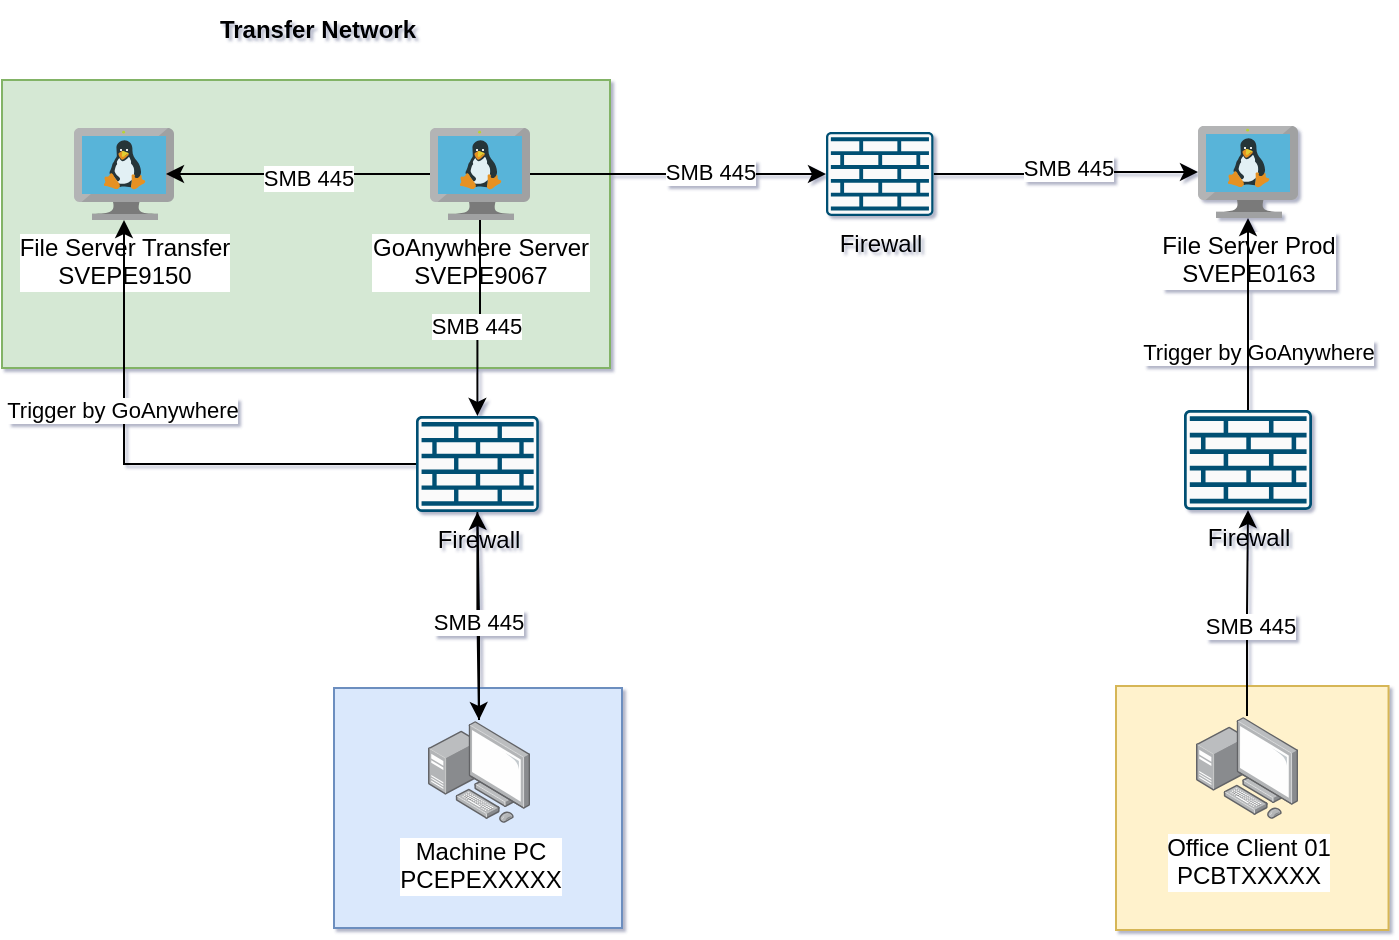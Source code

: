 <mxfile version="28.0.5">
  <diagram name="Page-1" id="Yay8gkdrrfTUArw_L0t_">
    <mxGraphModel dx="1378" dy="752" grid="1" gridSize="8" guides="1" tooltips="1" connect="1" arrows="1" fold="1" page="1" pageScale="1" pageWidth="1700" pageHeight="1100" background="none" math="0" shadow="1">
      <root>
        <mxCell id="0" />
        <mxCell id="1" parent="0" />
        <mxCell id="ynbUYO4sn585GT9K957H-20" value="" style="rounded=0;whiteSpace=wrap;html=1;fillColor=#d5e8d4;strokeColor=#82b366;" parent="1" vertex="1">
          <mxGeometry x="48" y="72" width="304" height="144" as="geometry" />
        </mxCell>
        <mxCell id="YleI4EzTrmfIdfU0BML3-51" value="" style="rounded=0;whiteSpace=wrap;html=1;fillColor=#fff2cc;strokeColor=#d6b656;" parent="1" vertex="1">
          <mxGeometry x="605" y="375" width="136.27" height="122" as="geometry" />
        </mxCell>
        <mxCell id="YleI4EzTrmfIdfU0BML3-27" value="" style="rounded=0;whiteSpace=wrap;html=1;fillColor=#dae8fc;strokeColor=#6c8ebf;" parent="1" vertex="1">
          <mxGeometry x="214" y="376" width="144" height="120" as="geometry" />
        </mxCell>
        <mxCell id="ynbUYO4sn585GT9K957H-8" value="&lt;div&gt;&lt;b&gt;Transfer Network&lt;/b&gt;&lt;/div&gt;" style="text;html=1;align=center;verticalAlign=middle;whiteSpace=wrap;rounded=0;" parent="1" vertex="1">
          <mxGeometry x="116" y="32" width="180" height="30" as="geometry" />
        </mxCell>
        <mxCell id="_s0eA9olQBRWRWWSmCxI-32" style="edgeStyle=orthogonalEdgeStyle;rounded=0;orthogonalLoop=1;jettySize=auto;html=1;" edge="1" parent="1" source="ynbUYO4sn585GT9K957H-15" target="_s0eA9olQBRWRWWSmCxI-29">
          <mxGeometry relative="1" as="geometry" />
        </mxCell>
        <mxCell id="_s0eA9olQBRWRWWSmCxI-33" value="SMB 445" style="edgeLabel;html=1;align=center;verticalAlign=middle;resizable=0;points=[];" vertex="1" connectable="0" parent="_s0eA9olQBRWRWWSmCxI-32">
          <mxGeometry x="-0.034" relative="1" as="geometry">
            <mxPoint x="1" y="5" as="offset" />
          </mxGeometry>
        </mxCell>
        <mxCell id="ynbUYO4sn585GT9K957H-15" value="&lt;div&gt;Office Client 01&lt;br&gt;PCBTXXXXX&lt;/div&gt;" style="sketch=0;pointerEvents=1;shadow=0;dashed=0;html=1;strokeColor=none;fillColor=#00BEF2;labelPosition=center;verticalLabelPosition=bottom;verticalAlign=top;outlineConnect=0;align=center;shape=image;labelBackgroundColor=default;points=[];aspect=fixed;image=img/lib/allied_telesis/computer_and_terminals/Personal_Computer_with_Server.svg;" parent="1" vertex="1">
          <mxGeometry x="645" y="390" width="51" height="52" as="geometry" />
        </mxCell>
        <mxCell id="_s0eA9olQBRWRWWSmCxI-1" value="GoAnywhere Server&lt;br&gt;SVEPE9067" style="image;sketch=0;aspect=fixed;html=1;points=[];align=center;fontSize=12;image=img/lib/mscae/VM_Linux.svg;" vertex="1" parent="1">
          <mxGeometry x="262" y="96" width="50" height="46" as="geometry" />
        </mxCell>
        <mxCell id="_s0eA9olQBRWRWWSmCxI-2" value="File Server Prod&lt;br&gt;SVEPE0163" style="image;sketch=0;aspect=fixed;html=1;points=[];align=center;fontSize=12;image=img/lib/mscae/VM_Linux.svg;" vertex="1" parent="1">
          <mxGeometry x="646" y="95" width="50" height="46" as="geometry" />
        </mxCell>
        <mxCell id="_s0eA9olQBRWRWWSmCxI-3" value="File Server Transfer&lt;br&gt;SVEPE9150" style="image;sketch=0;aspect=fixed;html=1;points=[];align=center;fontSize=12;image=img/lib/mscae/VM_Linux.svg;" vertex="1" parent="1">
          <mxGeometry x="84" y="96" width="50" height="46" as="geometry" />
        </mxCell>
        <mxCell id="_s0eA9olQBRWRWWSmCxI-8" style="edgeStyle=orthogonalEdgeStyle;rounded=0;orthogonalLoop=1;jettySize=auto;html=1;exitX=1;exitY=0.5;exitDx=0;exitDy=0;exitPerimeter=0;" edge="1" parent="1" source="_s0eA9olQBRWRWWSmCxI-5" target="_s0eA9olQBRWRWWSmCxI-2">
          <mxGeometry relative="1" as="geometry" />
        </mxCell>
        <mxCell id="_s0eA9olQBRWRWWSmCxI-25" value="SMB 445" style="edgeLabel;html=1;align=center;verticalAlign=middle;resizable=0;points=[];" vertex="1" connectable="0" parent="_s0eA9olQBRWRWWSmCxI-8">
          <mxGeometry x="0.02" y="-1" relative="1" as="geometry">
            <mxPoint y="-3" as="offset" />
          </mxGeometry>
        </mxCell>
        <mxCell id="_s0eA9olQBRWRWWSmCxI-5" value="Firewall" style="sketch=0;points=[[0.015,0.015,0],[0.985,0.015,0],[0.985,0.985,0],[0.015,0.985,0],[0.25,0,0],[0.5,0,0],[0.75,0,0],[1,0.25,0],[1,0.5,0],[1,0.75,0],[0.75,1,0],[0.5,1,0],[0.25,1,0],[0,0.75,0],[0,0.5,0],[0,0.25,0]];verticalLabelPosition=bottom;html=1;verticalAlign=top;aspect=fixed;align=center;pointerEvents=1;shape=mxgraph.cisco19.rect;prIcon=firewall;fillColor=#FAFAFA;strokeColor=#005073;" vertex="1" parent="1">
          <mxGeometry x="460" y="98" width="53.76" height="42" as="geometry" />
        </mxCell>
        <mxCell id="_s0eA9olQBRWRWWSmCxI-10" style="edgeStyle=orthogonalEdgeStyle;rounded=0;orthogonalLoop=1;jettySize=auto;html=1;entryX=0;entryY=0.5;entryDx=0;entryDy=0;entryPerimeter=0;" edge="1" parent="1" source="_s0eA9olQBRWRWWSmCxI-1" target="_s0eA9olQBRWRWWSmCxI-5">
          <mxGeometry relative="1" as="geometry" />
        </mxCell>
        <mxCell id="_s0eA9olQBRWRWWSmCxI-39" value="SMB 445" style="edgeLabel;html=1;align=center;verticalAlign=middle;resizable=0;points=[];" vertex="1" connectable="0" parent="_s0eA9olQBRWRWWSmCxI-10">
          <mxGeometry x="-0.115" y="1" relative="1" as="geometry">
            <mxPoint x="24" as="offset" />
          </mxGeometry>
        </mxCell>
        <mxCell id="_s0eA9olQBRWRWWSmCxI-11" style="edgeStyle=orthogonalEdgeStyle;rounded=0;orthogonalLoop=1;jettySize=auto;html=1;entryX=0.92;entryY=0.5;entryDx=0;entryDy=0;entryPerimeter=0;" edge="1" parent="1" source="_s0eA9olQBRWRWWSmCxI-1" target="_s0eA9olQBRWRWWSmCxI-3">
          <mxGeometry relative="1" as="geometry">
            <mxPoint x="196" y="176" as="targetPoint" />
          </mxGeometry>
        </mxCell>
        <mxCell id="_s0eA9olQBRWRWWSmCxI-40" value="SMB 445" style="edgeLabel;html=1;align=center;verticalAlign=middle;resizable=0;points=[];" vertex="1" connectable="0" parent="_s0eA9olQBRWRWWSmCxI-11">
          <mxGeometry x="-0.076" y="2" relative="1" as="geometry">
            <mxPoint as="offset" />
          </mxGeometry>
        </mxCell>
        <mxCell id="_s0eA9olQBRWRWWSmCxI-21" style="edgeStyle=orthogonalEdgeStyle;rounded=0;orthogonalLoop=1;jettySize=auto;html=1;" edge="1" parent="1" source="_s0eA9olQBRWRWWSmCxI-12" target="_s0eA9olQBRWRWWSmCxI-18">
          <mxGeometry relative="1" as="geometry" />
        </mxCell>
        <mxCell id="_s0eA9olQBRWRWWSmCxI-12" value="&lt;div&gt;Machine PC&lt;br&gt;PCEPEXXXXX&lt;/div&gt;" style="sketch=0;pointerEvents=1;shadow=0;dashed=0;html=1;strokeColor=none;fillColor=#00BEF2;labelPosition=center;verticalLabelPosition=bottom;verticalAlign=top;outlineConnect=0;align=center;shape=image;labelBackgroundColor=default;points=[];aspect=fixed;image=img/lib/allied_telesis/computer_and_terminals/Personal_Computer_with_Server.svg;" vertex="1" parent="1">
          <mxGeometry x="261" y="392" width="51" height="52" as="geometry" />
        </mxCell>
        <mxCell id="_s0eA9olQBRWRWWSmCxI-20" style="edgeStyle=orthogonalEdgeStyle;rounded=0;orthogonalLoop=1;jettySize=auto;html=1;" edge="1" parent="1" source="_s0eA9olQBRWRWWSmCxI-18" target="_s0eA9olQBRWRWWSmCxI-12">
          <mxGeometry relative="1" as="geometry" />
        </mxCell>
        <mxCell id="_s0eA9olQBRWRWWSmCxI-24" value="SMB 445" style="edgeLabel;html=1;align=center;verticalAlign=middle;resizable=0;points=[];" vertex="1" connectable="0" parent="_s0eA9olQBRWRWWSmCxI-20">
          <mxGeometry x="0.122" y="3" relative="1" as="geometry">
            <mxPoint x="-4" y="-3" as="offset" />
          </mxGeometry>
        </mxCell>
        <mxCell id="_s0eA9olQBRWRWWSmCxI-23" style="edgeStyle=orthogonalEdgeStyle;rounded=0;orthogonalLoop=1;jettySize=auto;html=1;" edge="1" parent="1" source="_s0eA9olQBRWRWWSmCxI-18" target="_s0eA9olQBRWRWWSmCxI-3">
          <mxGeometry relative="1" as="geometry" />
        </mxCell>
        <mxCell id="_s0eA9olQBRWRWWSmCxI-42" value="Trigger by GoAnywhere" style="edgeLabel;html=1;align=center;verticalAlign=middle;resizable=0;points=[];" vertex="1" connectable="0" parent="_s0eA9olQBRWRWWSmCxI-23">
          <mxGeometry x="0.294" y="1" relative="1" as="geometry">
            <mxPoint as="offset" />
          </mxGeometry>
        </mxCell>
        <mxCell id="_s0eA9olQBRWRWWSmCxI-45" value="Trigger by GoAnywhere" style="edgeLabel;html=1;align=center;verticalAlign=middle;resizable=0;points=[];" vertex="1" connectable="0" parent="_s0eA9olQBRWRWWSmCxI-23">
          <mxGeometry x="0.294" y="1" relative="1" as="geometry">
            <mxPoint x="568" y="-29" as="offset" />
          </mxGeometry>
        </mxCell>
        <mxCell id="_s0eA9olQBRWRWWSmCxI-18" value="Firewall&lt;div&gt;&lt;br/&gt;&lt;/div&gt;" style="sketch=0;points=[[0.015,0.015,0],[0.985,0.015,0],[0.985,0.985,0],[0.015,0.985,0],[0.25,0,0],[0.5,0,0],[0.75,0,0],[1,0.25,0],[1,0.5,0],[1,0.75,0],[0.75,1,0],[0.5,1,0],[0.25,1,0],[0,0.75,0],[0,0.5,0],[0,0.25,0]];verticalLabelPosition=bottom;html=1;verticalAlign=top;aspect=fixed;align=center;pointerEvents=1;shape=mxgraph.cisco19.rect;prIcon=firewall;fillColor=#FAFAFA;strokeColor=#005073;" vertex="1" parent="1">
          <mxGeometry x="255" y="240" width="61.44" height="48" as="geometry" />
        </mxCell>
        <mxCell id="_s0eA9olQBRWRWWSmCxI-19" style="edgeStyle=orthogonalEdgeStyle;rounded=0;orthogonalLoop=1;jettySize=auto;html=1;entryX=0.5;entryY=0;entryDx=0;entryDy=0;entryPerimeter=0;" edge="1" parent="1" source="_s0eA9olQBRWRWWSmCxI-1" target="_s0eA9olQBRWRWWSmCxI-18">
          <mxGeometry relative="1" as="geometry" />
        </mxCell>
        <mxCell id="_s0eA9olQBRWRWWSmCxI-41" value="SMB 445" style="edgeLabel;html=1;align=center;verticalAlign=middle;resizable=0;points=[];" vertex="1" connectable="0" parent="_s0eA9olQBRWRWWSmCxI-19">
          <mxGeometry x="0.102" y="-1" relative="1" as="geometry">
            <mxPoint as="offset" />
          </mxGeometry>
        </mxCell>
        <mxCell id="_s0eA9olQBRWRWWSmCxI-35" style="edgeStyle=orthogonalEdgeStyle;rounded=0;orthogonalLoop=1;jettySize=auto;html=1;" edge="1" parent="1" source="_s0eA9olQBRWRWWSmCxI-29" target="_s0eA9olQBRWRWWSmCxI-2">
          <mxGeometry relative="1" as="geometry" />
        </mxCell>
        <mxCell id="_s0eA9olQBRWRWWSmCxI-29" value="Firewall" style="sketch=0;points=[[0.015,0.015,0],[0.985,0.015,0],[0.985,0.985,0],[0.015,0.985,0],[0.25,0,0],[0.5,0,0],[0.75,0,0],[1,0.25,0],[1,0.5,0],[1,0.75,0],[0.75,1,0],[0.5,1,0],[0.25,1,0],[0,0.75,0],[0,0.5,0],[0,0.25,0]];verticalLabelPosition=bottom;html=1;verticalAlign=top;aspect=fixed;align=center;pointerEvents=1;shape=mxgraph.cisco19.rect;prIcon=firewall;fillColor=#FAFAFA;strokeColor=#005073;" vertex="1" parent="1">
          <mxGeometry x="639" y="237" width="64" height="50" as="geometry" />
        </mxCell>
      </root>
    </mxGraphModel>
  </diagram>
</mxfile>
